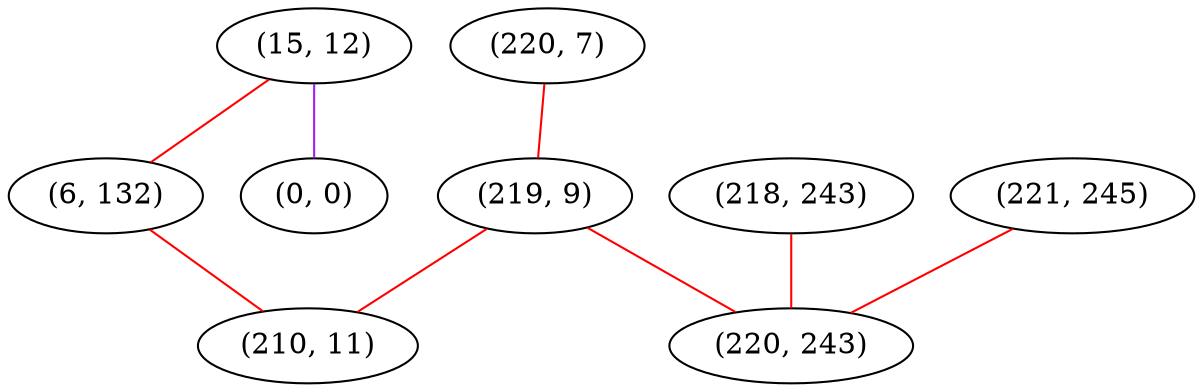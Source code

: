 graph "" {
"(15, 12)";
"(6, 132)";
"(0, 0)";
"(218, 243)";
"(221, 245)";
"(220, 7)";
"(219, 9)";
"(210, 11)";
"(220, 243)";
"(15, 12)" -- "(6, 132)"  [color=red, key=0, weight=1];
"(15, 12)" -- "(0, 0)"  [color=purple, key=0, weight=4];
"(6, 132)" -- "(210, 11)"  [color=red, key=0, weight=1];
"(218, 243)" -- "(220, 243)"  [color=red, key=0, weight=1];
"(221, 245)" -- "(220, 243)"  [color=red, key=0, weight=1];
"(220, 7)" -- "(219, 9)"  [color=red, key=0, weight=1];
"(219, 9)" -- "(210, 11)"  [color=red, key=0, weight=1];
"(219, 9)" -- "(220, 243)"  [color=red, key=0, weight=1];
}
